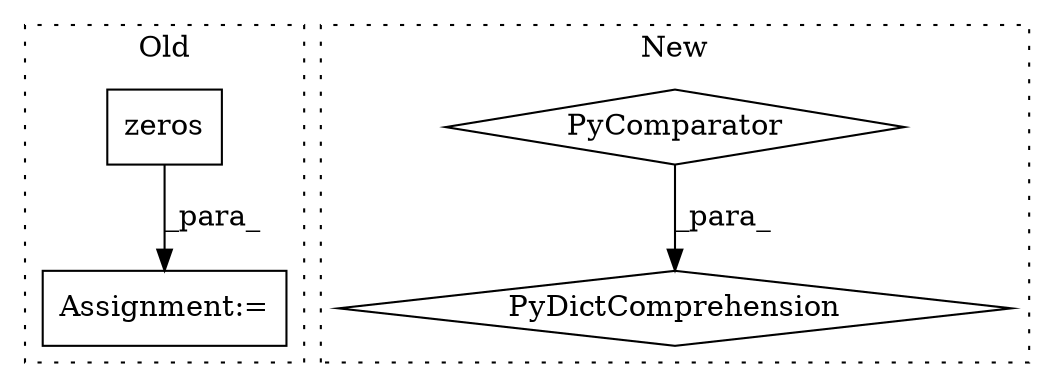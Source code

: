 digraph G {
subgraph cluster0 {
1 [label="zeros" a="32" s="1511,1534" l="6,1" shape="box"];
4 [label="Assignment:=" a="7" s="2103" l="2" shape="box"];
label = "Old";
style="dotted";
}
subgraph cluster1 {
2 [label="PyDictComprehension" a="110" s="2570" l="133" shape="diamond"];
3 [label="PyComparator" a="113" s="2664" l="31" shape="diamond"];
label = "New";
style="dotted";
}
1 -> 4 [label="_para_"];
3 -> 2 [label="_para_"];
}
